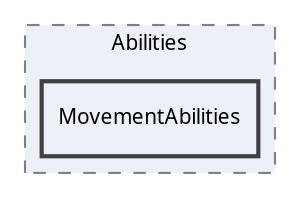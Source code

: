 digraph "MovementAbilities"
{
 // LATEX_PDF_SIZE
  edge [fontname="Calibrii",fontsize="10",labelfontname="Calibrii",labelfontsize="10"];
  node [fontname="Calibrii",fontsize="10",shape=record];
  compound=true
  subgraph clusterdir_30de46c826773a4412eca69f8304e38a {
    graph [ bgcolor="#edf0f7", pencolor="grey50", style="filled,dashed,", label="Abilities", fontname="Calibrii", fontsize="10", URL="dir_30de46c826773a4412eca69f8304e38a.html"]
  dir_ab16357e6d48ca9c94b4028cc8fe5178 [shape=box, label="MovementAbilities", style="filled,bold,", fillcolor="#edf0f7", color="grey25", URL="dir_ab16357e6d48ca9c94b4028cc8fe5178.html"];
  }
}
